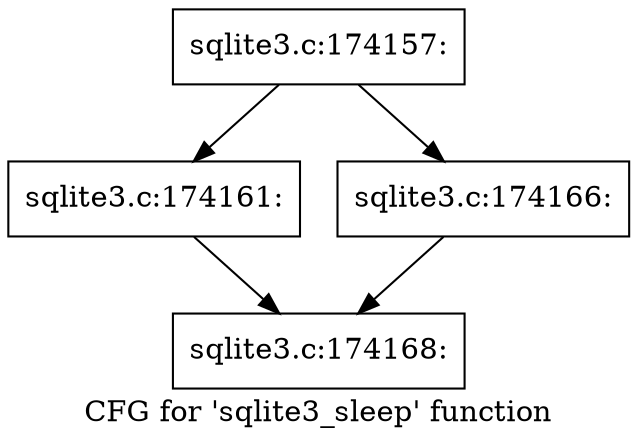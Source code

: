 digraph "CFG for 'sqlite3_sleep' function" {
	label="CFG for 'sqlite3_sleep' function";

	Node0x55c0f6aae7f0 [shape=record,label="{sqlite3.c:174157:}"];
	Node0x55c0f6aae7f0 -> Node0x55c0f6ac0fe0;
	Node0x55c0f6aae7f0 -> Node0x55c0f6aaf030;
	Node0x55c0f6ac0fe0 [shape=record,label="{sqlite3.c:174161:}"];
	Node0x55c0f6ac0fe0 -> Node0x55c0f6ac1050;
	Node0x55c0f6aaf030 [shape=record,label="{sqlite3.c:174166:}"];
	Node0x55c0f6aaf030 -> Node0x55c0f6ac1050;
	Node0x55c0f6ac1050 [shape=record,label="{sqlite3.c:174168:}"];
}
